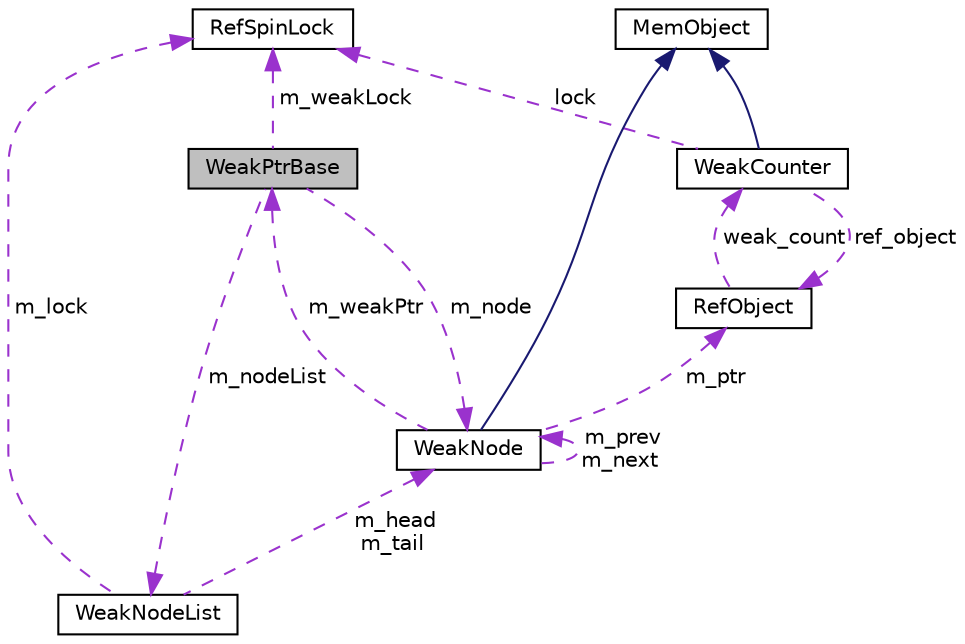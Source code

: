digraph "WeakPtrBase"
{
  edge [fontname="Helvetica",fontsize="10",labelfontname="Helvetica",labelfontsize="10"];
  node [fontname="Helvetica",fontsize="10",shape=record];
  Node1 [label="WeakPtrBase",height=0.2,width=0.4,color="black", fillcolor="grey75", style="filled", fontcolor="black"];
  Node2 -> Node1 [dir="back",color="darkorchid3",fontsize="10",style="dashed",label=" m_weakLock" ,fontname="Helvetica"];
  Node2 [label="RefSpinLock",height=0.2,width=0.4,color="black", fillcolor="white", style="filled",URL="$class_ref_spin_lock.html"];
  Node3 -> Node1 [dir="back",color="darkorchid3",fontsize="10",style="dashed",label=" m_nodeList" ,fontname="Helvetica"];
  Node3 [label="WeakNodeList",height=0.2,width=0.4,color="black", fillcolor="white", style="filled",URL="$class_weak_node_list.html"];
  Node2 -> Node3 [dir="back",color="darkorchid3",fontsize="10",style="dashed",label=" m_lock" ,fontname="Helvetica"];
  Node4 -> Node3 [dir="back",color="darkorchid3",fontsize="10",style="dashed",label=" m_head\nm_tail" ,fontname="Helvetica"];
  Node4 [label="WeakNode",height=0.2,width=0.4,color="black", fillcolor="white", style="filled",URL="$class_weak_node.html"];
  Node5 -> Node4 [dir="back",color="midnightblue",fontsize="10",style="solid",fontname="Helvetica"];
  Node5 [label="MemObject",height=0.2,width=0.4,color="black", fillcolor="white", style="filled",URL="$class_mem_object.html"];
  Node4 -> Node4 [dir="back",color="darkorchid3",fontsize="10",style="dashed",label=" m_prev\nm_next" ,fontname="Helvetica"];
  Node1 -> Node4 [dir="back",color="darkorchid3",fontsize="10",style="dashed",label=" m_weakPtr" ,fontname="Helvetica"];
  Node6 -> Node4 [dir="back",color="darkorchid3",fontsize="10",style="dashed",label=" m_ptr" ,fontname="Helvetica"];
  Node6 [label="RefObject",height=0.2,width=0.4,color="black", fillcolor="white", style="filled",URL="$class_ref_object.html"];
  Node7 -> Node6 [dir="back",color="darkorchid3",fontsize="10",style="dashed",label=" weak_count" ,fontname="Helvetica"];
  Node7 [label="WeakCounter",height=0.2,width=0.4,color="black", fillcolor="white", style="filled",URL="$class_weak_counter.html",tooltip="WeakCounter. "];
  Node5 -> Node7 [dir="back",color="midnightblue",fontsize="10",style="solid",fontname="Helvetica"];
  Node2 -> Node7 [dir="back",color="darkorchid3",fontsize="10",style="dashed",label=" lock" ,fontname="Helvetica"];
  Node6 -> Node7 [dir="back",color="darkorchid3",fontsize="10",style="dashed",label=" ref_object" ,fontname="Helvetica"];
  Node4 -> Node1 [dir="back",color="darkorchid3",fontsize="10",style="dashed",label=" m_node" ,fontname="Helvetica"];
}
